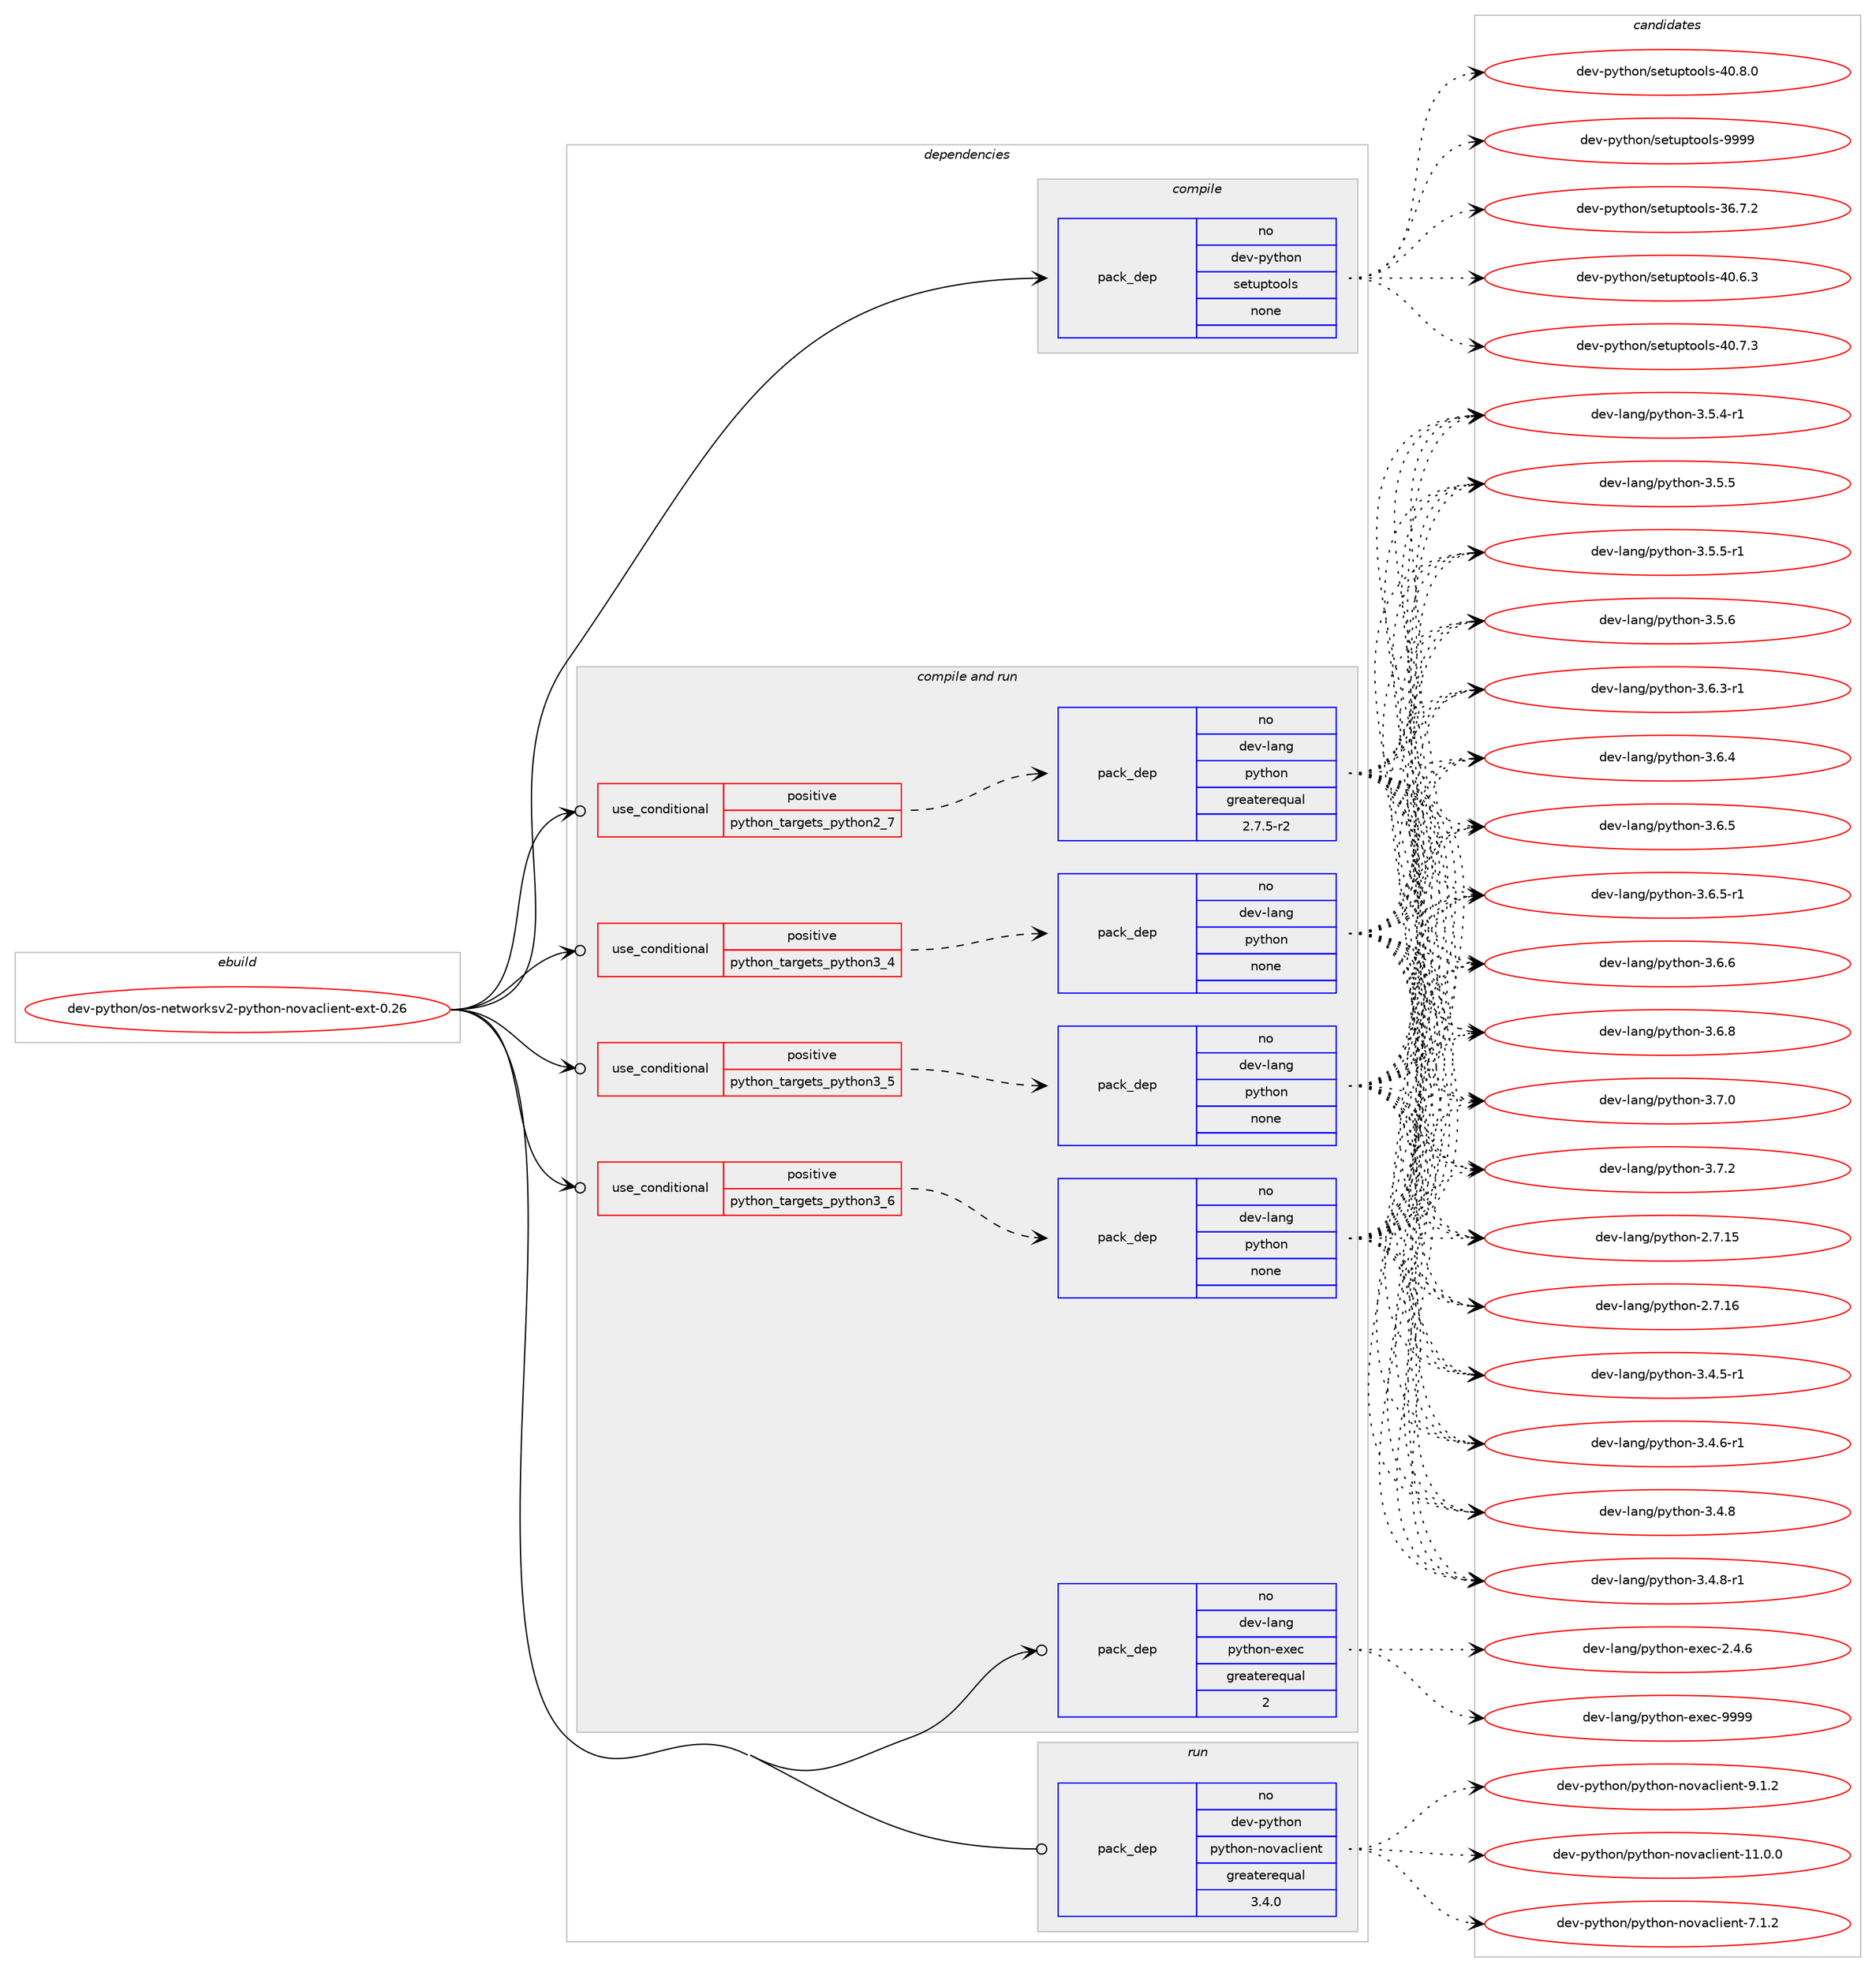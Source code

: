 digraph prolog {

# *************
# Graph options
# *************

newrank=true;
concentrate=true;
compound=true;
graph [rankdir=LR,fontname=Helvetica,fontsize=10,ranksep=1.5];#, ranksep=2.5, nodesep=0.2];
edge  [arrowhead=vee];
node  [fontname=Helvetica,fontsize=10];

# **********
# The ebuild
# **********

subgraph cluster_leftcol {
color=gray;
rank=same;
label=<<i>ebuild</i>>;
id [label="dev-python/os-networksv2-python-novaclient-ext-0.26", color=red, width=4, href="../dev-python/os-networksv2-python-novaclient-ext-0.26.svg"];
}

# ****************
# The dependencies
# ****************

subgraph cluster_midcol {
color=gray;
label=<<i>dependencies</i>>;
subgraph cluster_compile {
fillcolor="#eeeeee";
style=filled;
label=<<i>compile</i>>;
subgraph pack1020343 {
dependency1422222 [label=<<TABLE BORDER="0" CELLBORDER="1" CELLSPACING="0" CELLPADDING="4" WIDTH="220"><TR><TD ROWSPAN="6" CELLPADDING="30">pack_dep</TD></TR><TR><TD WIDTH="110">no</TD></TR><TR><TD>dev-python</TD></TR><TR><TD>setuptools</TD></TR><TR><TD>none</TD></TR><TR><TD></TD></TR></TABLE>>, shape=none, color=blue];
}
id:e -> dependency1422222:w [weight=20,style="solid",arrowhead="vee"];
}
subgraph cluster_compileandrun {
fillcolor="#eeeeee";
style=filled;
label=<<i>compile and run</i>>;
subgraph cond378602 {
dependency1422223 [label=<<TABLE BORDER="0" CELLBORDER="1" CELLSPACING="0" CELLPADDING="4"><TR><TD ROWSPAN="3" CELLPADDING="10">use_conditional</TD></TR><TR><TD>positive</TD></TR><TR><TD>python_targets_python2_7</TD></TR></TABLE>>, shape=none, color=red];
subgraph pack1020344 {
dependency1422224 [label=<<TABLE BORDER="0" CELLBORDER="1" CELLSPACING="0" CELLPADDING="4" WIDTH="220"><TR><TD ROWSPAN="6" CELLPADDING="30">pack_dep</TD></TR><TR><TD WIDTH="110">no</TD></TR><TR><TD>dev-lang</TD></TR><TR><TD>python</TD></TR><TR><TD>greaterequal</TD></TR><TR><TD>2.7.5-r2</TD></TR></TABLE>>, shape=none, color=blue];
}
dependency1422223:e -> dependency1422224:w [weight=20,style="dashed",arrowhead="vee"];
}
id:e -> dependency1422223:w [weight=20,style="solid",arrowhead="odotvee"];
subgraph cond378603 {
dependency1422225 [label=<<TABLE BORDER="0" CELLBORDER="1" CELLSPACING="0" CELLPADDING="4"><TR><TD ROWSPAN="3" CELLPADDING="10">use_conditional</TD></TR><TR><TD>positive</TD></TR><TR><TD>python_targets_python3_4</TD></TR></TABLE>>, shape=none, color=red];
subgraph pack1020345 {
dependency1422226 [label=<<TABLE BORDER="0" CELLBORDER="1" CELLSPACING="0" CELLPADDING="4" WIDTH="220"><TR><TD ROWSPAN="6" CELLPADDING="30">pack_dep</TD></TR><TR><TD WIDTH="110">no</TD></TR><TR><TD>dev-lang</TD></TR><TR><TD>python</TD></TR><TR><TD>none</TD></TR><TR><TD></TD></TR></TABLE>>, shape=none, color=blue];
}
dependency1422225:e -> dependency1422226:w [weight=20,style="dashed",arrowhead="vee"];
}
id:e -> dependency1422225:w [weight=20,style="solid",arrowhead="odotvee"];
subgraph cond378604 {
dependency1422227 [label=<<TABLE BORDER="0" CELLBORDER="1" CELLSPACING="0" CELLPADDING="4"><TR><TD ROWSPAN="3" CELLPADDING="10">use_conditional</TD></TR><TR><TD>positive</TD></TR><TR><TD>python_targets_python3_5</TD></TR></TABLE>>, shape=none, color=red];
subgraph pack1020346 {
dependency1422228 [label=<<TABLE BORDER="0" CELLBORDER="1" CELLSPACING="0" CELLPADDING="4" WIDTH="220"><TR><TD ROWSPAN="6" CELLPADDING="30">pack_dep</TD></TR><TR><TD WIDTH="110">no</TD></TR><TR><TD>dev-lang</TD></TR><TR><TD>python</TD></TR><TR><TD>none</TD></TR><TR><TD></TD></TR></TABLE>>, shape=none, color=blue];
}
dependency1422227:e -> dependency1422228:w [weight=20,style="dashed",arrowhead="vee"];
}
id:e -> dependency1422227:w [weight=20,style="solid",arrowhead="odotvee"];
subgraph cond378605 {
dependency1422229 [label=<<TABLE BORDER="0" CELLBORDER="1" CELLSPACING="0" CELLPADDING="4"><TR><TD ROWSPAN="3" CELLPADDING="10">use_conditional</TD></TR><TR><TD>positive</TD></TR><TR><TD>python_targets_python3_6</TD></TR></TABLE>>, shape=none, color=red];
subgraph pack1020347 {
dependency1422230 [label=<<TABLE BORDER="0" CELLBORDER="1" CELLSPACING="0" CELLPADDING="4" WIDTH="220"><TR><TD ROWSPAN="6" CELLPADDING="30">pack_dep</TD></TR><TR><TD WIDTH="110">no</TD></TR><TR><TD>dev-lang</TD></TR><TR><TD>python</TD></TR><TR><TD>none</TD></TR><TR><TD></TD></TR></TABLE>>, shape=none, color=blue];
}
dependency1422229:e -> dependency1422230:w [weight=20,style="dashed",arrowhead="vee"];
}
id:e -> dependency1422229:w [weight=20,style="solid",arrowhead="odotvee"];
subgraph pack1020348 {
dependency1422231 [label=<<TABLE BORDER="0" CELLBORDER="1" CELLSPACING="0" CELLPADDING="4" WIDTH="220"><TR><TD ROWSPAN="6" CELLPADDING="30">pack_dep</TD></TR><TR><TD WIDTH="110">no</TD></TR><TR><TD>dev-lang</TD></TR><TR><TD>python-exec</TD></TR><TR><TD>greaterequal</TD></TR><TR><TD>2</TD></TR></TABLE>>, shape=none, color=blue];
}
id:e -> dependency1422231:w [weight=20,style="solid",arrowhead="odotvee"];
}
subgraph cluster_run {
fillcolor="#eeeeee";
style=filled;
label=<<i>run</i>>;
subgraph pack1020349 {
dependency1422232 [label=<<TABLE BORDER="0" CELLBORDER="1" CELLSPACING="0" CELLPADDING="4" WIDTH="220"><TR><TD ROWSPAN="6" CELLPADDING="30">pack_dep</TD></TR><TR><TD WIDTH="110">no</TD></TR><TR><TD>dev-python</TD></TR><TR><TD>python-novaclient</TD></TR><TR><TD>greaterequal</TD></TR><TR><TD>3.4.0</TD></TR></TABLE>>, shape=none, color=blue];
}
id:e -> dependency1422232:w [weight=20,style="solid",arrowhead="odot"];
}
}

# **************
# The candidates
# **************

subgraph cluster_choices {
rank=same;
color=gray;
label=<<i>candidates</i>>;

subgraph choice1020343 {
color=black;
nodesep=1;
choice100101118451121211161041111104711510111611711211611111110811545515446554650 [label="dev-python/setuptools-36.7.2", color=red, width=4,href="../dev-python/setuptools-36.7.2.svg"];
choice100101118451121211161041111104711510111611711211611111110811545524846544651 [label="dev-python/setuptools-40.6.3", color=red, width=4,href="../dev-python/setuptools-40.6.3.svg"];
choice100101118451121211161041111104711510111611711211611111110811545524846554651 [label="dev-python/setuptools-40.7.3", color=red, width=4,href="../dev-python/setuptools-40.7.3.svg"];
choice100101118451121211161041111104711510111611711211611111110811545524846564648 [label="dev-python/setuptools-40.8.0", color=red, width=4,href="../dev-python/setuptools-40.8.0.svg"];
choice10010111845112121116104111110471151011161171121161111111081154557575757 [label="dev-python/setuptools-9999", color=red, width=4,href="../dev-python/setuptools-9999.svg"];
dependency1422222:e -> choice100101118451121211161041111104711510111611711211611111110811545515446554650:w [style=dotted,weight="100"];
dependency1422222:e -> choice100101118451121211161041111104711510111611711211611111110811545524846544651:w [style=dotted,weight="100"];
dependency1422222:e -> choice100101118451121211161041111104711510111611711211611111110811545524846554651:w [style=dotted,weight="100"];
dependency1422222:e -> choice100101118451121211161041111104711510111611711211611111110811545524846564648:w [style=dotted,weight="100"];
dependency1422222:e -> choice10010111845112121116104111110471151011161171121161111111081154557575757:w [style=dotted,weight="100"];
}
subgraph choice1020344 {
color=black;
nodesep=1;
choice10010111845108971101034711212111610411111045504655464953 [label="dev-lang/python-2.7.15", color=red, width=4,href="../dev-lang/python-2.7.15.svg"];
choice10010111845108971101034711212111610411111045504655464954 [label="dev-lang/python-2.7.16", color=red, width=4,href="../dev-lang/python-2.7.16.svg"];
choice1001011184510897110103471121211161041111104551465246534511449 [label="dev-lang/python-3.4.5-r1", color=red, width=4,href="../dev-lang/python-3.4.5-r1.svg"];
choice1001011184510897110103471121211161041111104551465246544511449 [label="dev-lang/python-3.4.6-r1", color=red, width=4,href="../dev-lang/python-3.4.6-r1.svg"];
choice100101118451089711010347112121116104111110455146524656 [label="dev-lang/python-3.4.8", color=red, width=4,href="../dev-lang/python-3.4.8.svg"];
choice1001011184510897110103471121211161041111104551465246564511449 [label="dev-lang/python-3.4.8-r1", color=red, width=4,href="../dev-lang/python-3.4.8-r1.svg"];
choice1001011184510897110103471121211161041111104551465346524511449 [label="dev-lang/python-3.5.4-r1", color=red, width=4,href="../dev-lang/python-3.5.4-r1.svg"];
choice100101118451089711010347112121116104111110455146534653 [label="dev-lang/python-3.5.5", color=red, width=4,href="../dev-lang/python-3.5.5.svg"];
choice1001011184510897110103471121211161041111104551465346534511449 [label="dev-lang/python-3.5.5-r1", color=red, width=4,href="../dev-lang/python-3.5.5-r1.svg"];
choice100101118451089711010347112121116104111110455146534654 [label="dev-lang/python-3.5.6", color=red, width=4,href="../dev-lang/python-3.5.6.svg"];
choice1001011184510897110103471121211161041111104551465446514511449 [label="dev-lang/python-3.6.3-r1", color=red, width=4,href="../dev-lang/python-3.6.3-r1.svg"];
choice100101118451089711010347112121116104111110455146544652 [label="dev-lang/python-3.6.4", color=red, width=4,href="../dev-lang/python-3.6.4.svg"];
choice100101118451089711010347112121116104111110455146544653 [label="dev-lang/python-3.6.5", color=red, width=4,href="../dev-lang/python-3.6.5.svg"];
choice1001011184510897110103471121211161041111104551465446534511449 [label="dev-lang/python-3.6.5-r1", color=red, width=4,href="../dev-lang/python-3.6.5-r1.svg"];
choice100101118451089711010347112121116104111110455146544654 [label="dev-lang/python-3.6.6", color=red, width=4,href="../dev-lang/python-3.6.6.svg"];
choice100101118451089711010347112121116104111110455146544656 [label="dev-lang/python-3.6.8", color=red, width=4,href="../dev-lang/python-3.6.8.svg"];
choice100101118451089711010347112121116104111110455146554648 [label="dev-lang/python-3.7.0", color=red, width=4,href="../dev-lang/python-3.7.0.svg"];
choice100101118451089711010347112121116104111110455146554650 [label="dev-lang/python-3.7.2", color=red, width=4,href="../dev-lang/python-3.7.2.svg"];
dependency1422224:e -> choice10010111845108971101034711212111610411111045504655464953:w [style=dotted,weight="100"];
dependency1422224:e -> choice10010111845108971101034711212111610411111045504655464954:w [style=dotted,weight="100"];
dependency1422224:e -> choice1001011184510897110103471121211161041111104551465246534511449:w [style=dotted,weight="100"];
dependency1422224:e -> choice1001011184510897110103471121211161041111104551465246544511449:w [style=dotted,weight="100"];
dependency1422224:e -> choice100101118451089711010347112121116104111110455146524656:w [style=dotted,weight="100"];
dependency1422224:e -> choice1001011184510897110103471121211161041111104551465246564511449:w [style=dotted,weight="100"];
dependency1422224:e -> choice1001011184510897110103471121211161041111104551465346524511449:w [style=dotted,weight="100"];
dependency1422224:e -> choice100101118451089711010347112121116104111110455146534653:w [style=dotted,weight="100"];
dependency1422224:e -> choice1001011184510897110103471121211161041111104551465346534511449:w [style=dotted,weight="100"];
dependency1422224:e -> choice100101118451089711010347112121116104111110455146534654:w [style=dotted,weight="100"];
dependency1422224:e -> choice1001011184510897110103471121211161041111104551465446514511449:w [style=dotted,weight="100"];
dependency1422224:e -> choice100101118451089711010347112121116104111110455146544652:w [style=dotted,weight="100"];
dependency1422224:e -> choice100101118451089711010347112121116104111110455146544653:w [style=dotted,weight="100"];
dependency1422224:e -> choice1001011184510897110103471121211161041111104551465446534511449:w [style=dotted,weight="100"];
dependency1422224:e -> choice100101118451089711010347112121116104111110455146544654:w [style=dotted,weight="100"];
dependency1422224:e -> choice100101118451089711010347112121116104111110455146544656:w [style=dotted,weight="100"];
dependency1422224:e -> choice100101118451089711010347112121116104111110455146554648:w [style=dotted,weight="100"];
dependency1422224:e -> choice100101118451089711010347112121116104111110455146554650:w [style=dotted,weight="100"];
}
subgraph choice1020345 {
color=black;
nodesep=1;
choice10010111845108971101034711212111610411111045504655464953 [label="dev-lang/python-2.7.15", color=red, width=4,href="../dev-lang/python-2.7.15.svg"];
choice10010111845108971101034711212111610411111045504655464954 [label="dev-lang/python-2.7.16", color=red, width=4,href="../dev-lang/python-2.7.16.svg"];
choice1001011184510897110103471121211161041111104551465246534511449 [label="dev-lang/python-3.4.5-r1", color=red, width=4,href="../dev-lang/python-3.4.5-r1.svg"];
choice1001011184510897110103471121211161041111104551465246544511449 [label="dev-lang/python-3.4.6-r1", color=red, width=4,href="../dev-lang/python-3.4.6-r1.svg"];
choice100101118451089711010347112121116104111110455146524656 [label="dev-lang/python-3.4.8", color=red, width=4,href="../dev-lang/python-3.4.8.svg"];
choice1001011184510897110103471121211161041111104551465246564511449 [label="dev-lang/python-3.4.8-r1", color=red, width=4,href="../dev-lang/python-3.4.8-r1.svg"];
choice1001011184510897110103471121211161041111104551465346524511449 [label="dev-lang/python-3.5.4-r1", color=red, width=4,href="../dev-lang/python-3.5.4-r1.svg"];
choice100101118451089711010347112121116104111110455146534653 [label="dev-lang/python-3.5.5", color=red, width=4,href="../dev-lang/python-3.5.5.svg"];
choice1001011184510897110103471121211161041111104551465346534511449 [label="dev-lang/python-3.5.5-r1", color=red, width=4,href="../dev-lang/python-3.5.5-r1.svg"];
choice100101118451089711010347112121116104111110455146534654 [label="dev-lang/python-3.5.6", color=red, width=4,href="../dev-lang/python-3.5.6.svg"];
choice1001011184510897110103471121211161041111104551465446514511449 [label="dev-lang/python-3.6.3-r1", color=red, width=4,href="../dev-lang/python-3.6.3-r1.svg"];
choice100101118451089711010347112121116104111110455146544652 [label="dev-lang/python-3.6.4", color=red, width=4,href="../dev-lang/python-3.6.4.svg"];
choice100101118451089711010347112121116104111110455146544653 [label="dev-lang/python-3.6.5", color=red, width=4,href="../dev-lang/python-3.6.5.svg"];
choice1001011184510897110103471121211161041111104551465446534511449 [label="dev-lang/python-3.6.5-r1", color=red, width=4,href="../dev-lang/python-3.6.5-r1.svg"];
choice100101118451089711010347112121116104111110455146544654 [label="dev-lang/python-3.6.6", color=red, width=4,href="../dev-lang/python-3.6.6.svg"];
choice100101118451089711010347112121116104111110455146544656 [label="dev-lang/python-3.6.8", color=red, width=4,href="../dev-lang/python-3.6.8.svg"];
choice100101118451089711010347112121116104111110455146554648 [label="dev-lang/python-3.7.0", color=red, width=4,href="../dev-lang/python-3.7.0.svg"];
choice100101118451089711010347112121116104111110455146554650 [label="dev-lang/python-3.7.2", color=red, width=4,href="../dev-lang/python-3.7.2.svg"];
dependency1422226:e -> choice10010111845108971101034711212111610411111045504655464953:w [style=dotted,weight="100"];
dependency1422226:e -> choice10010111845108971101034711212111610411111045504655464954:w [style=dotted,weight="100"];
dependency1422226:e -> choice1001011184510897110103471121211161041111104551465246534511449:w [style=dotted,weight="100"];
dependency1422226:e -> choice1001011184510897110103471121211161041111104551465246544511449:w [style=dotted,weight="100"];
dependency1422226:e -> choice100101118451089711010347112121116104111110455146524656:w [style=dotted,weight="100"];
dependency1422226:e -> choice1001011184510897110103471121211161041111104551465246564511449:w [style=dotted,weight="100"];
dependency1422226:e -> choice1001011184510897110103471121211161041111104551465346524511449:w [style=dotted,weight="100"];
dependency1422226:e -> choice100101118451089711010347112121116104111110455146534653:w [style=dotted,weight="100"];
dependency1422226:e -> choice1001011184510897110103471121211161041111104551465346534511449:w [style=dotted,weight="100"];
dependency1422226:e -> choice100101118451089711010347112121116104111110455146534654:w [style=dotted,weight="100"];
dependency1422226:e -> choice1001011184510897110103471121211161041111104551465446514511449:w [style=dotted,weight="100"];
dependency1422226:e -> choice100101118451089711010347112121116104111110455146544652:w [style=dotted,weight="100"];
dependency1422226:e -> choice100101118451089711010347112121116104111110455146544653:w [style=dotted,weight="100"];
dependency1422226:e -> choice1001011184510897110103471121211161041111104551465446534511449:w [style=dotted,weight="100"];
dependency1422226:e -> choice100101118451089711010347112121116104111110455146544654:w [style=dotted,weight="100"];
dependency1422226:e -> choice100101118451089711010347112121116104111110455146544656:w [style=dotted,weight="100"];
dependency1422226:e -> choice100101118451089711010347112121116104111110455146554648:w [style=dotted,weight="100"];
dependency1422226:e -> choice100101118451089711010347112121116104111110455146554650:w [style=dotted,weight="100"];
}
subgraph choice1020346 {
color=black;
nodesep=1;
choice10010111845108971101034711212111610411111045504655464953 [label="dev-lang/python-2.7.15", color=red, width=4,href="../dev-lang/python-2.7.15.svg"];
choice10010111845108971101034711212111610411111045504655464954 [label="dev-lang/python-2.7.16", color=red, width=4,href="../dev-lang/python-2.7.16.svg"];
choice1001011184510897110103471121211161041111104551465246534511449 [label="dev-lang/python-3.4.5-r1", color=red, width=4,href="../dev-lang/python-3.4.5-r1.svg"];
choice1001011184510897110103471121211161041111104551465246544511449 [label="dev-lang/python-3.4.6-r1", color=red, width=4,href="../dev-lang/python-3.4.6-r1.svg"];
choice100101118451089711010347112121116104111110455146524656 [label="dev-lang/python-3.4.8", color=red, width=4,href="../dev-lang/python-3.4.8.svg"];
choice1001011184510897110103471121211161041111104551465246564511449 [label="dev-lang/python-3.4.8-r1", color=red, width=4,href="../dev-lang/python-3.4.8-r1.svg"];
choice1001011184510897110103471121211161041111104551465346524511449 [label="dev-lang/python-3.5.4-r1", color=red, width=4,href="../dev-lang/python-3.5.4-r1.svg"];
choice100101118451089711010347112121116104111110455146534653 [label="dev-lang/python-3.5.5", color=red, width=4,href="../dev-lang/python-3.5.5.svg"];
choice1001011184510897110103471121211161041111104551465346534511449 [label="dev-lang/python-3.5.5-r1", color=red, width=4,href="../dev-lang/python-3.5.5-r1.svg"];
choice100101118451089711010347112121116104111110455146534654 [label="dev-lang/python-3.5.6", color=red, width=4,href="../dev-lang/python-3.5.6.svg"];
choice1001011184510897110103471121211161041111104551465446514511449 [label="dev-lang/python-3.6.3-r1", color=red, width=4,href="../dev-lang/python-3.6.3-r1.svg"];
choice100101118451089711010347112121116104111110455146544652 [label="dev-lang/python-3.6.4", color=red, width=4,href="../dev-lang/python-3.6.4.svg"];
choice100101118451089711010347112121116104111110455146544653 [label="dev-lang/python-3.6.5", color=red, width=4,href="../dev-lang/python-3.6.5.svg"];
choice1001011184510897110103471121211161041111104551465446534511449 [label="dev-lang/python-3.6.5-r1", color=red, width=4,href="../dev-lang/python-3.6.5-r1.svg"];
choice100101118451089711010347112121116104111110455146544654 [label="dev-lang/python-3.6.6", color=red, width=4,href="../dev-lang/python-3.6.6.svg"];
choice100101118451089711010347112121116104111110455146544656 [label="dev-lang/python-3.6.8", color=red, width=4,href="../dev-lang/python-3.6.8.svg"];
choice100101118451089711010347112121116104111110455146554648 [label="dev-lang/python-3.7.0", color=red, width=4,href="../dev-lang/python-3.7.0.svg"];
choice100101118451089711010347112121116104111110455146554650 [label="dev-lang/python-3.7.2", color=red, width=4,href="../dev-lang/python-3.7.2.svg"];
dependency1422228:e -> choice10010111845108971101034711212111610411111045504655464953:w [style=dotted,weight="100"];
dependency1422228:e -> choice10010111845108971101034711212111610411111045504655464954:w [style=dotted,weight="100"];
dependency1422228:e -> choice1001011184510897110103471121211161041111104551465246534511449:w [style=dotted,weight="100"];
dependency1422228:e -> choice1001011184510897110103471121211161041111104551465246544511449:w [style=dotted,weight="100"];
dependency1422228:e -> choice100101118451089711010347112121116104111110455146524656:w [style=dotted,weight="100"];
dependency1422228:e -> choice1001011184510897110103471121211161041111104551465246564511449:w [style=dotted,weight="100"];
dependency1422228:e -> choice1001011184510897110103471121211161041111104551465346524511449:w [style=dotted,weight="100"];
dependency1422228:e -> choice100101118451089711010347112121116104111110455146534653:w [style=dotted,weight="100"];
dependency1422228:e -> choice1001011184510897110103471121211161041111104551465346534511449:w [style=dotted,weight="100"];
dependency1422228:e -> choice100101118451089711010347112121116104111110455146534654:w [style=dotted,weight="100"];
dependency1422228:e -> choice1001011184510897110103471121211161041111104551465446514511449:w [style=dotted,weight="100"];
dependency1422228:e -> choice100101118451089711010347112121116104111110455146544652:w [style=dotted,weight="100"];
dependency1422228:e -> choice100101118451089711010347112121116104111110455146544653:w [style=dotted,weight="100"];
dependency1422228:e -> choice1001011184510897110103471121211161041111104551465446534511449:w [style=dotted,weight="100"];
dependency1422228:e -> choice100101118451089711010347112121116104111110455146544654:w [style=dotted,weight="100"];
dependency1422228:e -> choice100101118451089711010347112121116104111110455146544656:w [style=dotted,weight="100"];
dependency1422228:e -> choice100101118451089711010347112121116104111110455146554648:w [style=dotted,weight="100"];
dependency1422228:e -> choice100101118451089711010347112121116104111110455146554650:w [style=dotted,weight="100"];
}
subgraph choice1020347 {
color=black;
nodesep=1;
choice10010111845108971101034711212111610411111045504655464953 [label="dev-lang/python-2.7.15", color=red, width=4,href="../dev-lang/python-2.7.15.svg"];
choice10010111845108971101034711212111610411111045504655464954 [label="dev-lang/python-2.7.16", color=red, width=4,href="../dev-lang/python-2.7.16.svg"];
choice1001011184510897110103471121211161041111104551465246534511449 [label="dev-lang/python-3.4.5-r1", color=red, width=4,href="../dev-lang/python-3.4.5-r1.svg"];
choice1001011184510897110103471121211161041111104551465246544511449 [label="dev-lang/python-3.4.6-r1", color=red, width=4,href="../dev-lang/python-3.4.6-r1.svg"];
choice100101118451089711010347112121116104111110455146524656 [label="dev-lang/python-3.4.8", color=red, width=4,href="../dev-lang/python-3.4.8.svg"];
choice1001011184510897110103471121211161041111104551465246564511449 [label="dev-lang/python-3.4.8-r1", color=red, width=4,href="../dev-lang/python-3.4.8-r1.svg"];
choice1001011184510897110103471121211161041111104551465346524511449 [label="dev-lang/python-3.5.4-r1", color=red, width=4,href="../dev-lang/python-3.5.4-r1.svg"];
choice100101118451089711010347112121116104111110455146534653 [label="dev-lang/python-3.5.5", color=red, width=4,href="../dev-lang/python-3.5.5.svg"];
choice1001011184510897110103471121211161041111104551465346534511449 [label="dev-lang/python-3.5.5-r1", color=red, width=4,href="../dev-lang/python-3.5.5-r1.svg"];
choice100101118451089711010347112121116104111110455146534654 [label="dev-lang/python-3.5.6", color=red, width=4,href="../dev-lang/python-3.5.6.svg"];
choice1001011184510897110103471121211161041111104551465446514511449 [label="dev-lang/python-3.6.3-r1", color=red, width=4,href="../dev-lang/python-3.6.3-r1.svg"];
choice100101118451089711010347112121116104111110455146544652 [label="dev-lang/python-3.6.4", color=red, width=4,href="../dev-lang/python-3.6.4.svg"];
choice100101118451089711010347112121116104111110455146544653 [label="dev-lang/python-3.6.5", color=red, width=4,href="../dev-lang/python-3.6.5.svg"];
choice1001011184510897110103471121211161041111104551465446534511449 [label="dev-lang/python-3.6.5-r1", color=red, width=4,href="../dev-lang/python-3.6.5-r1.svg"];
choice100101118451089711010347112121116104111110455146544654 [label="dev-lang/python-3.6.6", color=red, width=4,href="../dev-lang/python-3.6.6.svg"];
choice100101118451089711010347112121116104111110455146544656 [label="dev-lang/python-3.6.8", color=red, width=4,href="../dev-lang/python-3.6.8.svg"];
choice100101118451089711010347112121116104111110455146554648 [label="dev-lang/python-3.7.0", color=red, width=4,href="../dev-lang/python-3.7.0.svg"];
choice100101118451089711010347112121116104111110455146554650 [label="dev-lang/python-3.7.2", color=red, width=4,href="../dev-lang/python-3.7.2.svg"];
dependency1422230:e -> choice10010111845108971101034711212111610411111045504655464953:w [style=dotted,weight="100"];
dependency1422230:e -> choice10010111845108971101034711212111610411111045504655464954:w [style=dotted,weight="100"];
dependency1422230:e -> choice1001011184510897110103471121211161041111104551465246534511449:w [style=dotted,weight="100"];
dependency1422230:e -> choice1001011184510897110103471121211161041111104551465246544511449:w [style=dotted,weight="100"];
dependency1422230:e -> choice100101118451089711010347112121116104111110455146524656:w [style=dotted,weight="100"];
dependency1422230:e -> choice1001011184510897110103471121211161041111104551465246564511449:w [style=dotted,weight="100"];
dependency1422230:e -> choice1001011184510897110103471121211161041111104551465346524511449:w [style=dotted,weight="100"];
dependency1422230:e -> choice100101118451089711010347112121116104111110455146534653:w [style=dotted,weight="100"];
dependency1422230:e -> choice1001011184510897110103471121211161041111104551465346534511449:w [style=dotted,weight="100"];
dependency1422230:e -> choice100101118451089711010347112121116104111110455146534654:w [style=dotted,weight="100"];
dependency1422230:e -> choice1001011184510897110103471121211161041111104551465446514511449:w [style=dotted,weight="100"];
dependency1422230:e -> choice100101118451089711010347112121116104111110455146544652:w [style=dotted,weight="100"];
dependency1422230:e -> choice100101118451089711010347112121116104111110455146544653:w [style=dotted,weight="100"];
dependency1422230:e -> choice1001011184510897110103471121211161041111104551465446534511449:w [style=dotted,weight="100"];
dependency1422230:e -> choice100101118451089711010347112121116104111110455146544654:w [style=dotted,weight="100"];
dependency1422230:e -> choice100101118451089711010347112121116104111110455146544656:w [style=dotted,weight="100"];
dependency1422230:e -> choice100101118451089711010347112121116104111110455146554648:w [style=dotted,weight="100"];
dependency1422230:e -> choice100101118451089711010347112121116104111110455146554650:w [style=dotted,weight="100"];
}
subgraph choice1020348 {
color=black;
nodesep=1;
choice1001011184510897110103471121211161041111104510112010199455046524654 [label="dev-lang/python-exec-2.4.6", color=red, width=4,href="../dev-lang/python-exec-2.4.6.svg"];
choice10010111845108971101034711212111610411111045101120101994557575757 [label="dev-lang/python-exec-9999", color=red, width=4,href="../dev-lang/python-exec-9999.svg"];
dependency1422231:e -> choice1001011184510897110103471121211161041111104510112010199455046524654:w [style=dotted,weight="100"];
dependency1422231:e -> choice10010111845108971101034711212111610411111045101120101994557575757:w [style=dotted,weight="100"];
}
subgraph choice1020349 {
color=black;
nodesep=1;
choice100101118451121211161041111104711212111610411111045110111118979910810510111011645494946484648 [label="dev-python/python-novaclient-11.0.0", color=red, width=4,href="../dev-python/python-novaclient-11.0.0.svg"];
choice1001011184511212111610411111047112121116104111110451101111189799108105101110116455546494650 [label="dev-python/python-novaclient-7.1.2", color=red, width=4,href="../dev-python/python-novaclient-7.1.2.svg"];
choice1001011184511212111610411111047112121116104111110451101111189799108105101110116455746494650 [label="dev-python/python-novaclient-9.1.2", color=red, width=4,href="../dev-python/python-novaclient-9.1.2.svg"];
dependency1422232:e -> choice100101118451121211161041111104711212111610411111045110111118979910810510111011645494946484648:w [style=dotted,weight="100"];
dependency1422232:e -> choice1001011184511212111610411111047112121116104111110451101111189799108105101110116455546494650:w [style=dotted,weight="100"];
dependency1422232:e -> choice1001011184511212111610411111047112121116104111110451101111189799108105101110116455746494650:w [style=dotted,weight="100"];
}
}

}
